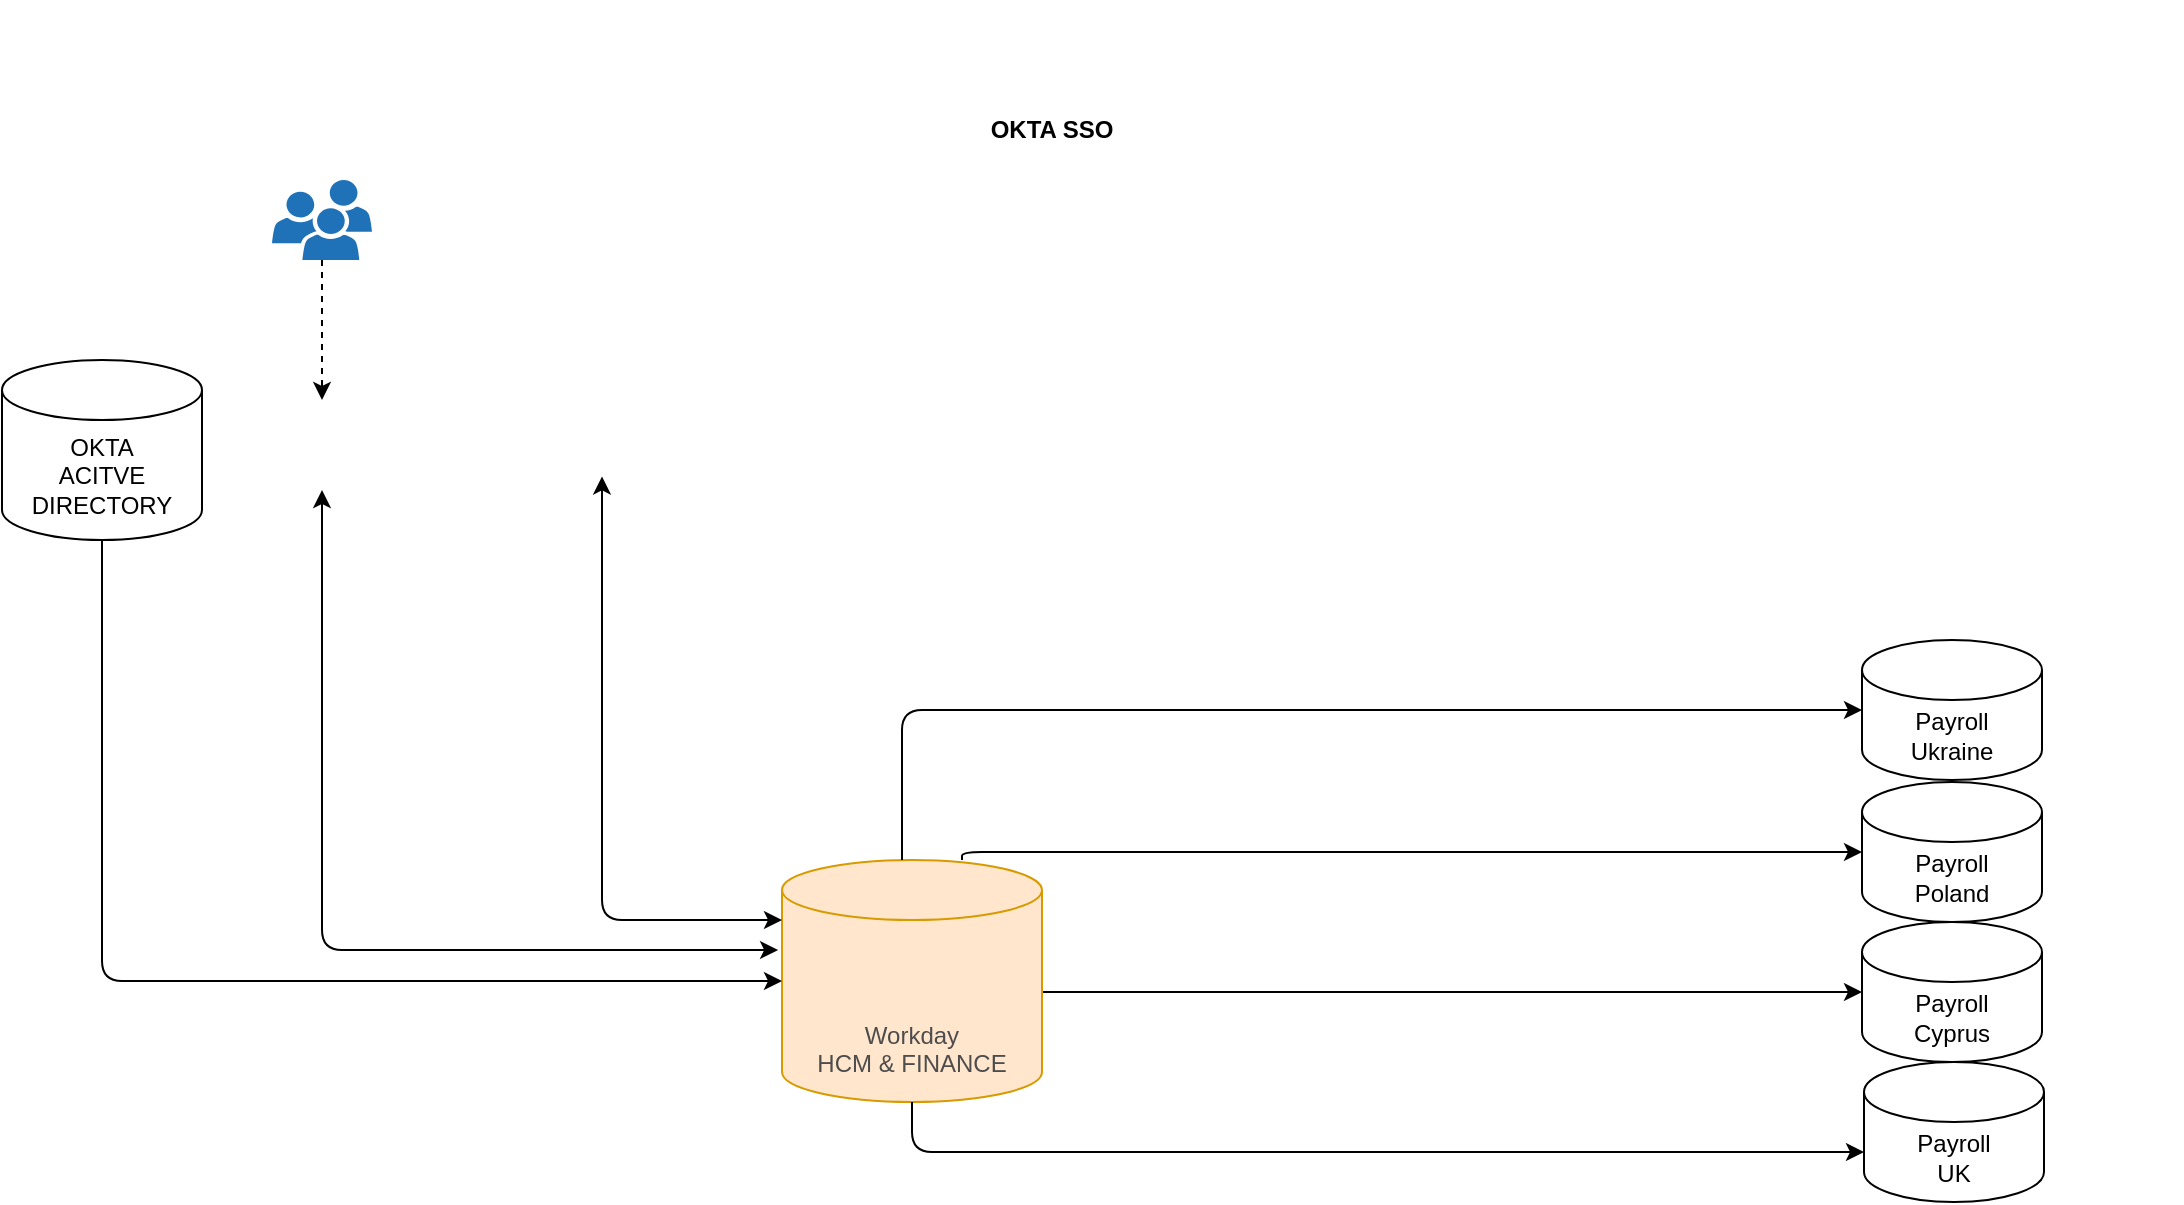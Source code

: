 <mxfile version="24.0.5" type="github">
  <diagram name="Page-1" id="3FahlCcISmpW_KnGQygM">
    <mxGraphModel dx="1434" dy="738" grid="1" gridSize="10" guides="1" tooltips="1" connect="1" arrows="1" fold="1" page="1" pageScale="1" pageWidth="850" pageHeight="1100" math="0" shadow="0">
      <root>
        <mxCell id="0" />
        <mxCell id="1" parent="0" />
        <mxCell id="shNLOWEZbwPzUOpNQr-I-34" style="edgeStyle=orthogonalEdgeStyle;rounded=0;orthogonalLoop=1;jettySize=auto;html=1;entryX=0;entryY=0.5;entryDx=0;entryDy=0;entryPerimeter=0;exitX=1;exitY=0.572;exitDx=0;exitDy=0;exitPerimeter=0;" edge="1" parent="1" source="shNLOWEZbwPzUOpNQr-I-33" target="shNLOWEZbwPzUOpNQr-I-14">
          <mxGeometry relative="1" as="geometry">
            <Array as="points">
              <mxPoint x="640" y="536" />
            </Array>
          </mxGeometry>
        </mxCell>
        <mxCell id="shNLOWEZbwPzUOpNQr-I-2" value="" style="shape=image;html=1;verticalAlign=top;verticalLabelPosition=bottom;labelBackgroundColor=#ffffff;imageAspect=0;aspect=fixed;image=https://cdn2.iconfinder.com/data/icons/flags_gosquared/64/Ukraine_flat.png" vertex="1" parent="1">
          <mxGeometry x="1170" y="376" width="40" height="40" as="geometry" />
        </mxCell>
        <mxCell id="shNLOWEZbwPzUOpNQr-I-5" value="" style="shape=image;html=1;verticalAlign=top;verticalLabelPosition=bottom;labelBackgroundColor=#ffffff;imageAspect=0;aspect=fixed;image=https://cdn2.iconfinder.com/data/icons/flags_gosquared/64/Poland_flat.png" vertex="1" parent="1">
          <mxGeometry x="1172" y="446" width="40" height="40" as="geometry" />
        </mxCell>
        <mxCell id="shNLOWEZbwPzUOpNQr-I-9" value="" style="shape=image;verticalLabelPosition=bottom;labelBackgroundColor=default;verticalAlign=top;aspect=fixed;imageAspect=0;image=https://upload.wikimedia.org/wikipedia/commons/a/ae/Cyprus_flag_300.png;" vertex="1" parent="1">
          <mxGeometry x="1160" y="516" width="70" height="42" as="geometry" />
        </mxCell>
        <mxCell id="shNLOWEZbwPzUOpNQr-I-10" value="" style="shape=image;verticalLabelPosition=bottom;labelBackgroundColor=default;verticalAlign=top;aspect=fixed;imageAspect=0;image=https://upload.wikimedia.org/wikipedia/commons/4/42/Flag_of_the_United_Kingdom.png;" vertex="1" parent="1">
          <mxGeometry x="1175" y="597.25" width="35" height="17.5" as="geometry" />
        </mxCell>
        <mxCell id="shNLOWEZbwPzUOpNQr-I-11" value="Payroll&lt;div&gt;Ukraine&lt;/div&gt;" style="shape=cylinder3;whiteSpace=wrap;html=1;boundedLbl=1;backgroundOutline=1;size=15;" vertex="1" parent="1">
          <mxGeometry x="1070" y="360" width="90" height="70" as="geometry" />
        </mxCell>
        <mxCell id="shNLOWEZbwPzUOpNQr-I-13" value="Payroll&lt;div&gt;Poland&lt;/div&gt;" style="shape=cylinder3;whiteSpace=wrap;html=1;boundedLbl=1;backgroundOutline=1;size=15;" vertex="1" parent="1">
          <mxGeometry x="1070" y="431" width="90" height="70" as="geometry" />
        </mxCell>
        <mxCell id="shNLOWEZbwPzUOpNQr-I-14" value="Payroll&lt;div&gt;Cyprus&lt;/div&gt;" style="shape=cylinder3;whiteSpace=wrap;html=1;boundedLbl=1;backgroundOutline=1;size=15;" vertex="1" parent="1">
          <mxGeometry x="1070" y="501" width="90" height="70" as="geometry" />
        </mxCell>
        <mxCell id="shNLOWEZbwPzUOpNQr-I-15" value="Payroll&lt;div&gt;UK&lt;/div&gt;" style="shape=cylinder3;whiteSpace=wrap;html=1;boundedLbl=1;backgroundOutline=1;size=15;" vertex="1" parent="1">
          <mxGeometry x="1071" y="571" width="90" height="70" as="geometry" />
        </mxCell>
        <mxCell id="0uppAoZkeoiL5u4qMpaQ-1" value="&lt;div&gt;&lt;font color=&quot;#4d4d4d&quot;&gt;&lt;br&gt;&lt;/font&gt;&lt;/div&gt;&lt;div&gt;&lt;font color=&quot;#4d4d4d&quot;&gt;&lt;br&gt;&lt;/font&gt;&lt;/div&gt;&lt;font color=&quot;#4d4d4d&quot;&gt;&lt;div&gt;&lt;font color=&quot;#4d4d4d&quot;&gt;&lt;br&gt;&lt;/font&gt;&lt;/div&gt;Workday&lt;/font&gt;&lt;div&gt;&lt;font color=&quot;#4d4d4d&quot;&gt;HCM &amp;amp; FINANCE&lt;/font&gt;&lt;/div&gt;" style="shape=cylinder3;whiteSpace=wrap;html=1;boundedLbl=1;backgroundOutline=1;size=15;fillColor=#ffe6cc;strokeColor=#d79b00;" parent="1" vertex="1">
          <mxGeometry x="530" y="470" width="130" height="121" as="geometry" />
        </mxCell>
        <mxCell id="shNLOWEZbwPzUOpNQr-I-21" value="" style="shape=image;html=1;verticalAlign=top;verticalLabelPosition=bottom;labelBackgroundColor=#ffffff;imageAspect=0;aspect=fixed;image=https://cdn1.iconfinder.com/data/icons/unicons-line-vol-5/24/okta-128.png" vertex="1" parent="1">
          <mxGeometry x="650" y="40" width="50" height="50" as="geometry" />
        </mxCell>
        <mxCell id="shNLOWEZbwPzUOpNQr-I-22" value="OKTA SSO" style="text;html=1;align=center;verticalAlign=middle;whiteSpace=wrap;rounded=0;fontStyle=1" vertex="1" parent="1">
          <mxGeometry x="620" y="90" width="90" height="30" as="geometry" />
        </mxCell>
        <mxCell id="shNLOWEZbwPzUOpNQr-I-23" value="OKTA&lt;div&gt;ACITVE DIRECTORY&lt;/div&gt;" style="shape=cylinder3;whiteSpace=wrap;html=1;boundedLbl=1;backgroundOutline=1;size=15;" vertex="1" parent="1">
          <mxGeometry x="140" y="220" width="100" height="90" as="geometry" />
        </mxCell>
        <mxCell id="shNLOWEZbwPzUOpNQr-I-25" style="edgeStyle=orthogonalEdgeStyle;rounded=1;orthogonalLoop=1;jettySize=auto;html=1;entryX=0;entryY=0.5;entryDx=0;entryDy=0;entryPerimeter=0;curved=0;" edge="1" parent="1" source="0uppAoZkeoiL5u4qMpaQ-1" target="shNLOWEZbwPzUOpNQr-I-11">
          <mxGeometry relative="1" as="geometry">
            <Array as="points">
              <mxPoint x="590" y="395" />
            </Array>
          </mxGeometry>
        </mxCell>
        <mxCell id="shNLOWEZbwPzUOpNQr-I-27" style="edgeStyle=orthogonalEdgeStyle;rounded=1;orthogonalLoop=1;jettySize=auto;html=1;entryX=0;entryY=0.5;entryDx=0;entryDy=0;entryPerimeter=0;curved=0;" edge="1" parent="1" source="0uppAoZkeoiL5u4qMpaQ-1" target="shNLOWEZbwPzUOpNQr-I-13">
          <mxGeometry relative="1" as="geometry">
            <Array as="points">
              <mxPoint x="620" y="466" />
            </Array>
          </mxGeometry>
        </mxCell>
        <mxCell id="shNLOWEZbwPzUOpNQr-I-28" style="edgeStyle=orthogonalEdgeStyle;rounded=1;orthogonalLoop=1;jettySize=auto;html=1;exitX=0.5;exitY=1;exitDx=0;exitDy=0;exitPerimeter=0;entryX=0;entryY=0;entryDx=0;entryDy=45;entryPerimeter=0;curved=0;" edge="1" parent="1" source="0uppAoZkeoiL5u4qMpaQ-1" target="shNLOWEZbwPzUOpNQr-I-15">
          <mxGeometry relative="1" as="geometry" />
        </mxCell>
        <mxCell id="shNLOWEZbwPzUOpNQr-I-30" value="" style="shape=image;verticalLabelPosition=bottom;labelBackgroundColor=default;verticalAlign=top;aspect=fixed;imageAspect=0;image=https://upload.wikimedia.org/wikipedia/commons/thumb/d/d5/Slack_icon_2019.svg/1024px-Slack_icon_2019.svg.png;" vertex="1" parent="1">
          <mxGeometry x="280" y="245" width="40" height="40" as="geometry" />
        </mxCell>
        <mxCell id="shNLOWEZbwPzUOpNQr-I-33" value="" style="shape=image;verticalLabelPosition=bottom;labelBackgroundColor=default;verticalAlign=top;aspect=fixed;imageAspect=0;image=https://upload.wikimedia.org/wikipedia/commons/thumb/3/3b/Workday_Logo.png/1280px-Workday_Logo.png;" vertex="1" parent="1">
          <mxGeometry x="550" y="510" width="90" height="34.95" as="geometry" />
        </mxCell>
        <mxCell id="shNLOWEZbwPzUOpNQr-I-35" style="edgeStyle=orthogonalEdgeStyle;rounded=1;orthogonalLoop=1;jettySize=auto;html=1;exitX=0.5;exitY=1;exitDx=0;exitDy=0;exitPerimeter=0;entryX=0;entryY=0.5;entryDx=0;entryDy=0;entryPerimeter=0;curved=0;" edge="1" parent="1" source="shNLOWEZbwPzUOpNQr-I-23" target="0uppAoZkeoiL5u4qMpaQ-1">
          <mxGeometry relative="1" as="geometry" />
        </mxCell>
        <mxCell id="shNLOWEZbwPzUOpNQr-I-36" style="edgeStyle=orthogonalEdgeStyle;rounded=1;orthogonalLoop=1;jettySize=auto;html=1;entryX=-0.015;entryY=0.372;entryDx=0;entryDy=0;entryPerimeter=0;curved=0;startArrow=classic;startFill=1;" edge="1" parent="1" source="shNLOWEZbwPzUOpNQr-I-30" target="0uppAoZkeoiL5u4qMpaQ-1">
          <mxGeometry relative="1" as="geometry">
            <Array as="points">
              <mxPoint x="300" y="515" />
            </Array>
          </mxGeometry>
        </mxCell>
        <mxCell id="shNLOWEZbwPzUOpNQr-I-39" style="edgeStyle=orthogonalEdgeStyle;rounded=0;orthogonalLoop=1;jettySize=auto;html=1;dashed=1;" edge="1" parent="1" source="shNLOWEZbwPzUOpNQr-I-38">
          <mxGeometry relative="1" as="geometry">
            <mxPoint x="300" y="240" as="targetPoint" />
          </mxGeometry>
        </mxCell>
        <mxCell id="shNLOWEZbwPzUOpNQr-I-38" value="" style="sketch=0;pointerEvents=1;shadow=0;dashed=0;html=1;strokeColor=none;labelPosition=center;verticalLabelPosition=bottom;verticalAlign=top;outlineConnect=0;align=center;shape=mxgraph.office.users.users;fillColor=#2072B8;" vertex="1" parent="1">
          <mxGeometry x="275" y="130" width="50" height="40" as="geometry" />
        </mxCell>
        <mxCell id="shNLOWEZbwPzUOpNQr-I-41" value="" style="shape=image;verticalLabelPosition=bottom;labelBackgroundColor=default;verticalAlign=top;aspect=fixed;imageAspect=0;image=https://assets-global.website-files.com/619b58064e44df5bdf1b3e53/626be660277f2dca8b74025e_ashby.png;" vertex="1" parent="1">
          <mxGeometry x="380" y="245.0" width="100" height="33.2" as="geometry" />
        </mxCell>
        <mxCell id="shNLOWEZbwPzUOpNQr-I-43" style="edgeStyle=orthogonalEdgeStyle;rounded=1;orthogonalLoop=1;jettySize=auto;html=1;entryX=0;entryY=0.248;entryDx=0;entryDy=0;entryPerimeter=0;curved=0;startArrow=classic;startFill=1;" edge="1" parent="1" source="shNLOWEZbwPzUOpNQr-I-41" target="0uppAoZkeoiL5u4qMpaQ-1">
          <mxGeometry relative="1" as="geometry">
            <Array as="points">
              <mxPoint x="440" y="500" />
            </Array>
          </mxGeometry>
        </mxCell>
      </root>
    </mxGraphModel>
  </diagram>
</mxfile>
